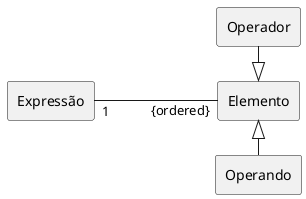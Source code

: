 @startuml mod07ima19
rectangle "Expressão" as ex
rectangle "Elemento" as el
rectangle "Operador" as op
rectangle "Operando" as on
left to right direction
ex "1"---"{ordered}" el
op -right-|> el
on -left-|> el
@enduml